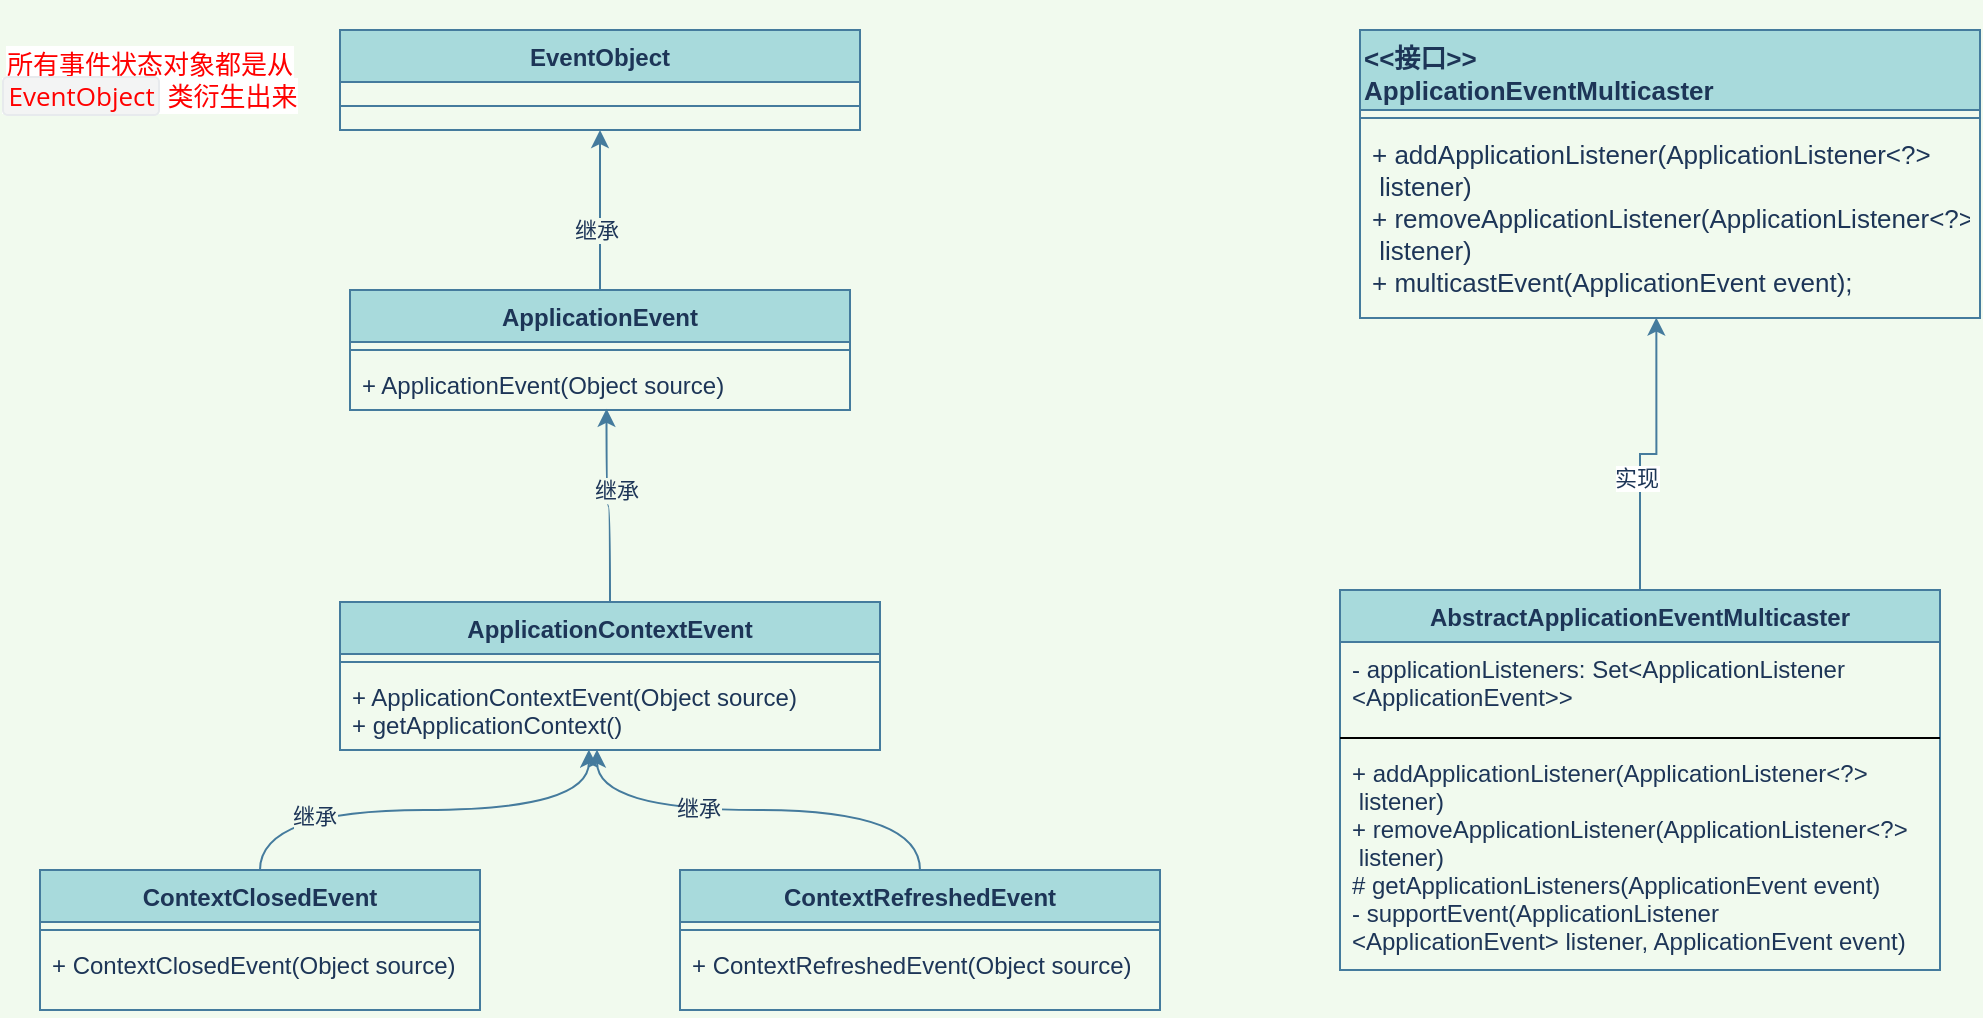 <mxfile version="20.2.0" type="github">
  <diagram id="C5RBs43oDa-KdzZeNtuy" name="Page-1">
    <mxGraphModel dx="1865" dy="547" grid="1" gridSize="10" guides="1" tooltips="1" connect="1" arrows="1" fold="1" page="1" pageScale="1" pageWidth="827" pageHeight="1169" background="#F1FAEE" math="0" shadow="0">
      <root>
        <mxCell id="WIyWlLk6GJQsqaUBKTNV-0" />
        <mxCell id="WIyWlLk6GJQsqaUBKTNV-1" parent="WIyWlLk6GJQsqaUBKTNV-0" />
        <mxCell id="B0YlaRKhiyRvBtyhOVPh-0" value="EventObject" style="swimlane;fontStyle=1;align=center;verticalAlign=top;childLayout=stackLayout;horizontal=1;startSize=26;horizontalStack=0;resizeParent=1;resizeParentMax=0;resizeLast=0;collapsible=1;marginBottom=0;fillColor=#A8DADC;strokeColor=#457B9D;fontColor=#1D3557;" vertex="1" parent="WIyWlLk6GJQsqaUBKTNV-1">
          <mxGeometry x="100" y="100" width="260" height="50" as="geometry" />
        </mxCell>
        <mxCell id="B0YlaRKhiyRvBtyhOVPh-2" value="" style="line;strokeWidth=1;fillColor=none;align=left;verticalAlign=middle;spacingTop=-1;spacingLeft=3;spacingRight=3;rotatable=0;labelPosition=right;points=[];portConstraint=eastwest;labelBackgroundColor=#F1FAEE;strokeColor=#457B9D;fontColor=#1D3557;" vertex="1" parent="B0YlaRKhiyRvBtyhOVPh-0">
          <mxGeometry y="26" width="260" height="24" as="geometry" />
        </mxCell>
        <mxCell id="B0YlaRKhiyRvBtyhOVPh-8" style="edgeStyle=orthogonalEdgeStyle;rounded=0;orthogonalLoop=1;jettySize=auto;html=1;entryX=0.5;entryY=1;entryDx=0;entryDy=0;labelBackgroundColor=#F1FAEE;strokeColor=#457B9D;fontColor=#1D3557;" edge="1" parent="WIyWlLk6GJQsqaUBKTNV-1" source="B0YlaRKhiyRvBtyhOVPh-4" target="B0YlaRKhiyRvBtyhOVPh-0">
          <mxGeometry relative="1" as="geometry" />
        </mxCell>
        <mxCell id="B0YlaRKhiyRvBtyhOVPh-9" value="继承" style="edgeLabel;html=1;align=center;verticalAlign=middle;resizable=0;points=[];labelBackgroundColor=#F1FAEE;fontColor=#1D3557;" vertex="1" connectable="0" parent="B0YlaRKhiyRvBtyhOVPh-8">
          <mxGeometry x="-0.247" y="2" relative="1" as="geometry">
            <mxPoint as="offset" />
          </mxGeometry>
        </mxCell>
        <mxCell id="B0YlaRKhiyRvBtyhOVPh-4" value="ApplicationEvent" style="swimlane;fontStyle=1;align=center;verticalAlign=top;childLayout=stackLayout;horizontal=1;startSize=26;horizontalStack=0;resizeParent=1;resizeParentMax=0;resizeLast=0;collapsible=1;marginBottom=0;fillColor=#A8DADC;strokeColor=#457B9D;fontColor=#1D3557;" vertex="1" parent="WIyWlLk6GJQsqaUBKTNV-1">
          <mxGeometry x="105" y="230" width="250" height="60" as="geometry" />
        </mxCell>
        <mxCell id="B0YlaRKhiyRvBtyhOVPh-6" value="" style="line;strokeWidth=1;fillColor=none;align=left;verticalAlign=middle;spacingTop=-1;spacingLeft=3;spacingRight=3;rotatable=0;labelPosition=right;points=[];portConstraint=eastwest;labelBackgroundColor=#F1FAEE;strokeColor=#457B9D;fontColor=#1D3557;" vertex="1" parent="B0YlaRKhiyRvBtyhOVPh-4">
          <mxGeometry y="26" width="250" height="8" as="geometry" />
        </mxCell>
        <mxCell id="B0YlaRKhiyRvBtyhOVPh-7" value="+ ApplicationEvent(Object source)" style="text;strokeColor=none;fillColor=none;align=left;verticalAlign=top;spacingLeft=4;spacingRight=4;overflow=hidden;rotatable=0;points=[[0,0.5],[1,0.5]];portConstraint=eastwest;fontColor=#1D3557;" vertex="1" parent="B0YlaRKhiyRvBtyhOVPh-4">
          <mxGeometry y="34" width="250" height="26" as="geometry" />
        </mxCell>
        <mxCell id="B0YlaRKhiyRvBtyhOVPh-22" style="edgeStyle=orthogonalEdgeStyle;curved=1;rounded=0;orthogonalLoop=1;jettySize=auto;html=1;entryX=0.461;entryY=0.995;entryDx=0;entryDy=0;fontColor=#1D3557;strokeColor=#457B9D;fillColor=#A8DADC;entryPerimeter=0;labelBackgroundColor=#F1FAEE;" edge="1" parent="WIyWlLk6GJQsqaUBKTNV-1" source="B0YlaRKhiyRvBtyhOVPh-10" target="B0YlaRKhiyRvBtyhOVPh-17">
          <mxGeometry relative="1" as="geometry" />
        </mxCell>
        <mxCell id="B0YlaRKhiyRvBtyhOVPh-23" value="继承" style="edgeLabel;html=1;align=center;verticalAlign=middle;resizable=0;points=[];fontColor=#1D3557;labelBackgroundColor=#F1FAEE;" vertex="1" connectable="0" parent="B0YlaRKhiyRvBtyhOVPh-22">
          <mxGeometry x="-0.493" y="-3" relative="1" as="geometry">
            <mxPoint as="offset" />
          </mxGeometry>
        </mxCell>
        <mxCell id="B0YlaRKhiyRvBtyhOVPh-10" value="ContextClosedEvent" style="swimlane;fontStyle=1;align=center;verticalAlign=top;childLayout=stackLayout;horizontal=1;startSize=26;horizontalStack=0;resizeParent=1;resizeParentMax=0;resizeLast=0;collapsible=1;marginBottom=0;fontColor=#1D3557;strokeColor=#457B9D;fillColor=#A8DADC;" vertex="1" parent="WIyWlLk6GJQsqaUBKTNV-1">
          <mxGeometry x="-50" y="520" width="220" height="70" as="geometry" />
        </mxCell>
        <mxCell id="B0YlaRKhiyRvBtyhOVPh-12" value="" style="line;strokeWidth=1;fillColor=none;align=left;verticalAlign=middle;spacingTop=-1;spacingLeft=3;spacingRight=3;rotatable=0;labelPosition=right;points=[];portConstraint=eastwest;fontColor=#1D3557;labelBackgroundColor=#F1FAEE;strokeColor=#457B9D;" vertex="1" parent="B0YlaRKhiyRvBtyhOVPh-10">
          <mxGeometry y="26" width="220" height="8" as="geometry" />
        </mxCell>
        <mxCell id="B0YlaRKhiyRvBtyhOVPh-13" value="+ ContextClosedEvent(Object source) " style="text;strokeColor=none;fillColor=none;align=left;verticalAlign=top;spacingLeft=4;spacingRight=4;overflow=hidden;rotatable=0;points=[[0,0.5],[1,0.5]];portConstraint=eastwest;fontColor=#1D3557;" vertex="1" parent="B0YlaRKhiyRvBtyhOVPh-10">
          <mxGeometry y="34" width="220" height="36" as="geometry" />
        </mxCell>
        <mxCell id="B0YlaRKhiyRvBtyhOVPh-18" style="edgeStyle=orthogonalEdgeStyle;rounded=0;orthogonalLoop=1;jettySize=auto;html=1;entryX=0.513;entryY=0.977;entryDx=0;entryDy=0;entryPerimeter=0;fontColor=#1D3557;strokeColor=#457B9D;fillColor=#A8DADC;curved=1;labelBackgroundColor=#F1FAEE;" edge="1" parent="WIyWlLk6GJQsqaUBKTNV-1" source="B0YlaRKhiyRvBtyhOVPh-14" target="B0YlaRKhiyRvBtyhOVPh-7">
          <mxGeometry relative="1" as="geometry" />
        </mxCell>
        <mxCell id="B0YlaRKhiyRvBtyhOVPh-19" value="继承" style="edgeLabel;html=1;align=center;verticalAlign=middle;resizable=0;points=[];fontColor=#1D3557;labelBackgroundColor=#F1FAEE;" vertex="1" connectable="0" parent="B0YlaRKhiyRvBtyhOVPh-18">
          <mxGeometry x="0.176" y="-4" relative="1" as="geometry">
            <mxPoint as="offset" />
          </mxGeometry>
        </mxCell>
        <mxCell id="B0YlaRKhiyRvBtyhOVPh-14" value="ApplicationContextEvent" style="swimlane;fontStyle=1;align=center;verticalAlign=top;childLayout=stackLayout;horizontal=1;startSize=26;horizontalStack=0;resizeParent=1;resizeParentMax=0;resizeLast=0;collapsible=1;marginBottom=0;fontColor=#1D3557;strokeColor=#457B9D;fillColor=#A8DADC;" vertex="1" parent="WIyWlLk6GJQsqaUBKTNV-1">
          <mxGeometry x="100" y="386" width="270" height="74" as="geometry" />
        </mxCell>
        <mxCell id="B0YlaRKhiyRvBtyhOVPh-16" value="" style="line;strokeWidth=1;fillColor=none;align=left;verticalAlign=middle;spacingTop=-1;spacingLeft=3;spacingRight=3;rotatable=0;labelPosition=right;points=[];portConstraint=eastwest;fontColor=#1D3557;labelBackgroundColor=#F1FAEE;strokeColor=#457B9D;" vertex="1" parent="B0YlaRKhiyRvBtyhOVPh-14">
          <mxGeometry y="26" width="270" height="8" as="geometry" />
        </mxCell>
        <mxCell id="B0YlaRKhiyRvBtyhOVPh-17" value="+ ApplicationContextEvent(Object source)&#xa;+ getApplicationContext()" style="text;strokeColor=none;fillColor=none;align=left;verticalAlign=top;spacingLeft=4;spacingRight=4;overflow=hidden;rotatable=0;points=[[0,0.5],[1,0.5]];portConstraint=eastwest;fontColor=#1D3557;" vertex="1" parent="B0YlaRKhiyRvBtyhOVPh-14">
          <mxGeometry y="34" width="270" height="40" as="geometry" />
        </mxCell>
        <mxCell id="B0YlaRKhiyRvBtyhOVPh-30" style="edgeStyle=orthogonalEdgeStyle;curved=1;rounded=0;orthogonalLoop=1;jettySize=auto;html=1;exitX=0.5;exitY=0;exitDx=0;exitDy=0;entryX=0.476;entryY=0.995;entryDx=0;entryDy=0;entryPerimeter=0;fontColor=#1D3557;strokeColor=#457B9D;fillColor=#A8DADC;labelBackgroundColor=#F1FAEE;" edge="1" parent="WIyWlLk6GJQsqaUBKTNV-1" source="B0YlaRKhiyRvBtyhOVPh-24" target="B0YlaRKhiyRvBtyhOVPh-17">
          <mxGeometry relative="1" as="geometry" />
        </mxCell>
        <mxCell id="B0YlaRKhiyRvBtyhOVPh-31" value="继承" style="edgeLabel;html=1;align=center;verticalAlign=middle;resizable=0;points=[];fontColor=#1D3557;labelBackgroundColor=#F1FAEE;" vertex="1" connectable="0" parent="B0YlaRKhiyRvBtyhOVPh-30">
          <mxGeometry x="0.277" y="-1" relative="1" as="geometry">
            <mxPoint as="offset" />
          </mxGeometry>
        </mxCell>
        <mxCell id="B0YlaRKhiyRvBtyhOVPh-24" value="ContextRefreshedEvent" style="swimlane;fontStyle=1;align=center;verticalAlign=top;childLayout=stackLayout;horizontal=1;startSize=26;horizontalStack=0;resizeParent=1;resizeParentMax=0;resizeLast=0;collapsible=1;marginBottom=0;fontColor=#1D3557;strokeColor=#457B9D;fillColor=#A8DADC;" vertex="1" parent="WIyWlLk6GJQsqaUBKTNV-1">
          <mxGeometry x="270" y="520" width="240" height="70" as="geometry" />
        </mxCell>
        <mxCell id="B0YlaRKhiyRvBtyhOVPh-25" value="" style="line;strokeWidth=1;fillColor=none;align=left;verticalAlign=middle;spacingTop=-1;spacingLeft=3;spacingRight=3;rotatable=0;labelPosition=right;points=[];portConstraint=eastwest;fontColor=#1D3557;labelBackgroundColor=#F1FAEE;strokeColor=#457B9D;" vertex="1" parent="B0YlaRKhiyRvBtyhOVPh-24">
          <mxGeometry y="26" width="240" height="8" as="geometry" />
        </mxCell>
        <mxCell id="B0YlaRKhiyRvBtyhOVPh-26" value="+ ContextRefreshedEvent(Object source) " style="text;strokeColor=none;fillColor=none;align=left;verticalAlign=top;spacingLeft=4;spacingRight=4;overflow=hidden;rotatable=0;points=[[0,0.5],[1,0.5]];portConstraint=eastwest;fontColor=#1D3557;" vertex="1" parent="B0YlaRKhiyRvBtyhOVPh-24">
          <mxGeometry y="34" width="240" height="36" as="geometry" />
        </mxCell>
        <mxCell id="B0YlaRKhiyRvBtyhOVPh-32" value="&lt;font color=&quot;#ff0000&quot;&gt;&lt;span style=&quot;box-sizing: border-box; font-family: &amp;quot;Open Sans&amp;quot;, &amp;quot;Clear Sans&amp;quot;, &amp;quot;Helvetica Neue&amp;quot;, Helvetica, Arial, &amp;quot;Segoe UI Emoji&amp;quot;, sans-serif; font-size: 13px; orphans: 4; text-align: start; background-color: rgb(255, 255, 255);&quot; class=&quot;md-plain md-expand&quot;&gt;所有事件状态对象都是从 &lt;/span&gt;&lt;span style=&quot;box-sizing: border-box; font-family: &amp;quot;Open Sans&amp;quot;, &amp;quot;Clear Sans&amp;quot;, &amp;quot;Helvetica Neue&amp;quot;, Helvetica, Arial, &amp;quot;Segoe UI Emoji&amp;quot;, sans-serif; font-size: 13px; orphans: 4; text-align: start; background-color: rgb(255, 255, 255);&quot; class=&quot;md-pair-s&quot; spellcheck=&quot;false&quot;&gt;&lt;code style=&quot;box-sizing: border-box; font-family: var(--monospace); vertical-align: initial; border: 1px solid rgb(231, 234, 237); background-color: rgb(243, 244, 244); border-radius: 3px; padding: 0px 2px; font-size: 13px;&quot;&gt;EventObject&lt;/code&gt;&lt;/span&gt;&lt;span style=&quot;box-sizing: border-box; font-family: &amp;quot;Open Sans&amp;quot;, &amp;quot;Clear Sans&amp;quot;, &amp;quot;Helvetica Neue&amp;quot;, Helvetica, Arial, &amp;quot;Segoe UI Emoji&amp;quot;, sans-serif; font-size: 13px; orphans: 4; text-align: start; background-color: rgb(255, 255, 255);&quot; class=&quot;md-plain md-expand&quot;&gt; 类衍生出来&lt;/span&gt;&lt;/font&gt;" style="text;html=1;strokeColor=none;fillColor=none;align=center;verticalAlign=middle;whiteSpace=wrap;rounded=0;fontColor=#1D3557;fontSize=13;" vertex="1" parent="WIyWlLk6GJQsqaUBKTNV-1">
          <mxGeometry x="-70" y="85" width="150" height="80" as="geometry" />
        </mxCell>
        <mxCell id="B0YlaRKhiyRvBtyhOVPh-40" value="&lt;&lt;接口&gt;&gt;&#xa;ApplicationEventMulticaster" style="swimlane;fontStyle=1;align=left;verticalAlign=top;childLayout=stackLayout;horizontal=1;startSize=40;horizontalStack=0;resizeParent=1;resizeParentMax=0;resizeLast=0;collapsible=1;marginBottom=0;fontSize=13;fontColor=#1D3557;strokeColor=#457B9D;fillColor=#A8DADC;" vertex="1" parent="WIyWlLk6GJQsqaUBKTNV-1">
          <mxGeometry x="610" y="100" width="310" height="144" as="geometry">
            <mxRectangle x="490" y="100" width="220" height="40" as="alternateBounds" />
          </mxGeometry>
        </mxCell>
        <mxCell id="B0YlaRKhiyRvBtyhOVPh-42" value="" style="line;strokeWidth=1;fillColor=none;align=left;verticalAlign=middle;spacingTop=-1;spacingLeft=3;spacingRight=3;rotatable=0;labelPosition=right;points=[];portConstraint=eastwest;fontSize=13;fontColor=#1D3557;labelBackgroundColor=#F1FAEE;strokeColor=#457B9D;" vertex="1" parent="B0YlaRKhiyRvBtyhOVPh-40">
          <mxGeometry y="40" width="310" height="8" as="geometry" />
        </mxCell>
        <mxCell id="B0YlaRKhiyRvBtyhOVPh-43" value="+ addApplicationListener(ApplicationListener&lt;?&gt;&#xa; listener)&#xa;+ removeApplicationListener(ApplicationListener&lt;?&gt;&#xa; listener)&#xa;+ multicastEvent(ApplicationEvent event);" style="text;strokeColor=none;fillColor=none;align=left;verticalAlign=top;spacingLeft=4;spacingRight=4;overflow=hidden;rotatable=0;points=[[0,0.5],[1,0.5]];portConstraint=eastwest;fontSize=13;fontColor=#1D3557;" vertex="1" parent="B0YlaRKhiyRvBtyhOVPh-40">
          <mxGeometry y="48" width="310" height="96" as="geometry" />
        </mxCell>
        <mxCell id="B0YlaRKhiyRvBtyhOVPh-48" style="edgeStyle=orthogonalEdgeStyle;rounded=0;orthogonalLoop=1;jettySize=auto;html=1;entryX=0.478;entryY=0.998;entryDx=0;entryDy=0;entryPerimeter=0;fontColor=#1D3557;strokeColor=#457B9D;fillColor=#A8DADC;" edge="1" parent="WIyWlLk6GJQsqaUBKTNV-1" source="B0YlaRKhiyRvBtyhOVPh-44" target="B0YlaRKhiyRvBtyhOVPh-43">
          <mxGeometry relative="1" as="geometry" />
        </mxCell>
        <mxCell id="B0YlaRKhiyRvBtyhOVPh-49" value="实现" style="edgeLabel;html=1;align=center;verticalAlign=middle;resizable=0;points=[];fontColor=#1D3557;" vertex="1" connectable="0" parent="B0YlaRKhiyRvBtyhOVPh-48">
          <mxGeometry x="-0.225" y="2" relative="1" as="geometry">
            <mxPoint as="offset" />
          </mxGeometry>
        </mxCell>
        <mxCell id="B0YlaRKhiyRvBtyhOVPh-44" value="AbstractApplicationEventMulticaster" style="swimlane;fontStyle=1;align=center;verticalAlign=top;childLayout=stackLayout;horizontal=1;startSize=26;horizontalStack=0;resizeParent=1;resizeParentMax=0;resizeLast=0;collapsible=1;marginBottom=0;fontColor=#1D3557;strokeColor=#457B9D;fillColor=#A8DADC;" vertex="1" parent="WIyWlLk6GJQsqaUBKTNV-1">
          <mxGeometry x="600" y="380" width="300" height="190" as="geometry" />
        </mxCell>
        <mxCell id="B0YlaRKhiyRvBtyhOVPh-45" value="- applicationListeners: Set&lt;ApplicationListener&#xa;&lt;ApplicationEvent&gt;&gt;" style="text;strokeColor=none;fillColor=none;align=left;verticalAlign=top;spacingLeft=4;spacingRight=4;overflow=hidden;rotatable=0;points=[[0,0.5],[1,0.5]];portConstraint=eastwest;fontColor=#1D3557;" vertex="1" parent="B0YlaRKhiyRvBtyhOVPh-44">
          <mxGeometry y="26" width="300" height="44" as="geometry" />
        </mxCell>
        <mxCell id="B0YlaRKhiyRvBtyhOVPh-46" value="" style="line;strokeWidth=1;fillColor=none;align=left;verticalAlign=middle;spacingTop=-1;spacingLeft=3;spacingRight=3;rotatable=0;labelPosition=right;points=[];portConstraint=eastwest;fontColor=#1D3557;" vertex="1" parent="B0YlaRKhiyRvBtyhOVPh-44">
          <mxGeometry y="70" width="300" height="8" as="geometry" />
        </mxCell>
        <mxCell id="B0YlaRKhiyRvBtyhOVPh-47" value="+ addApplicationListener(ApplicationListener&lt;?&gt;&#xa; listener)&#xa;+ removeApplicationListener(ApplicationListener&lt;?&gt;&#xa; listener)&#xa;# getApplicationListeners(ApplicationEvent event)&#xa;- supportEvent(ApplicationListener&#xa;&lt;ApplicationEvent&gt; listener, ApplicationEvent event)" style="text;strokeColor=none;fillColor=none;align=left;verticalAlign=top;spacingLeft=4;spacingRight=4;overflow=hidden;rotatable=0;points=[[0,0.5],[1,0.5]];portConstraint=eastwest;fontColor=#1D3557;" vertex="1" parent="B0YlaRKhiyRvBtyhOVPh-44">
          <mxGeometry y="78" width="300" height="112" as="geometry" />
        </mxCell>
      </root>
    </mxGraphModel>
  </diagram>
</mxfile>
